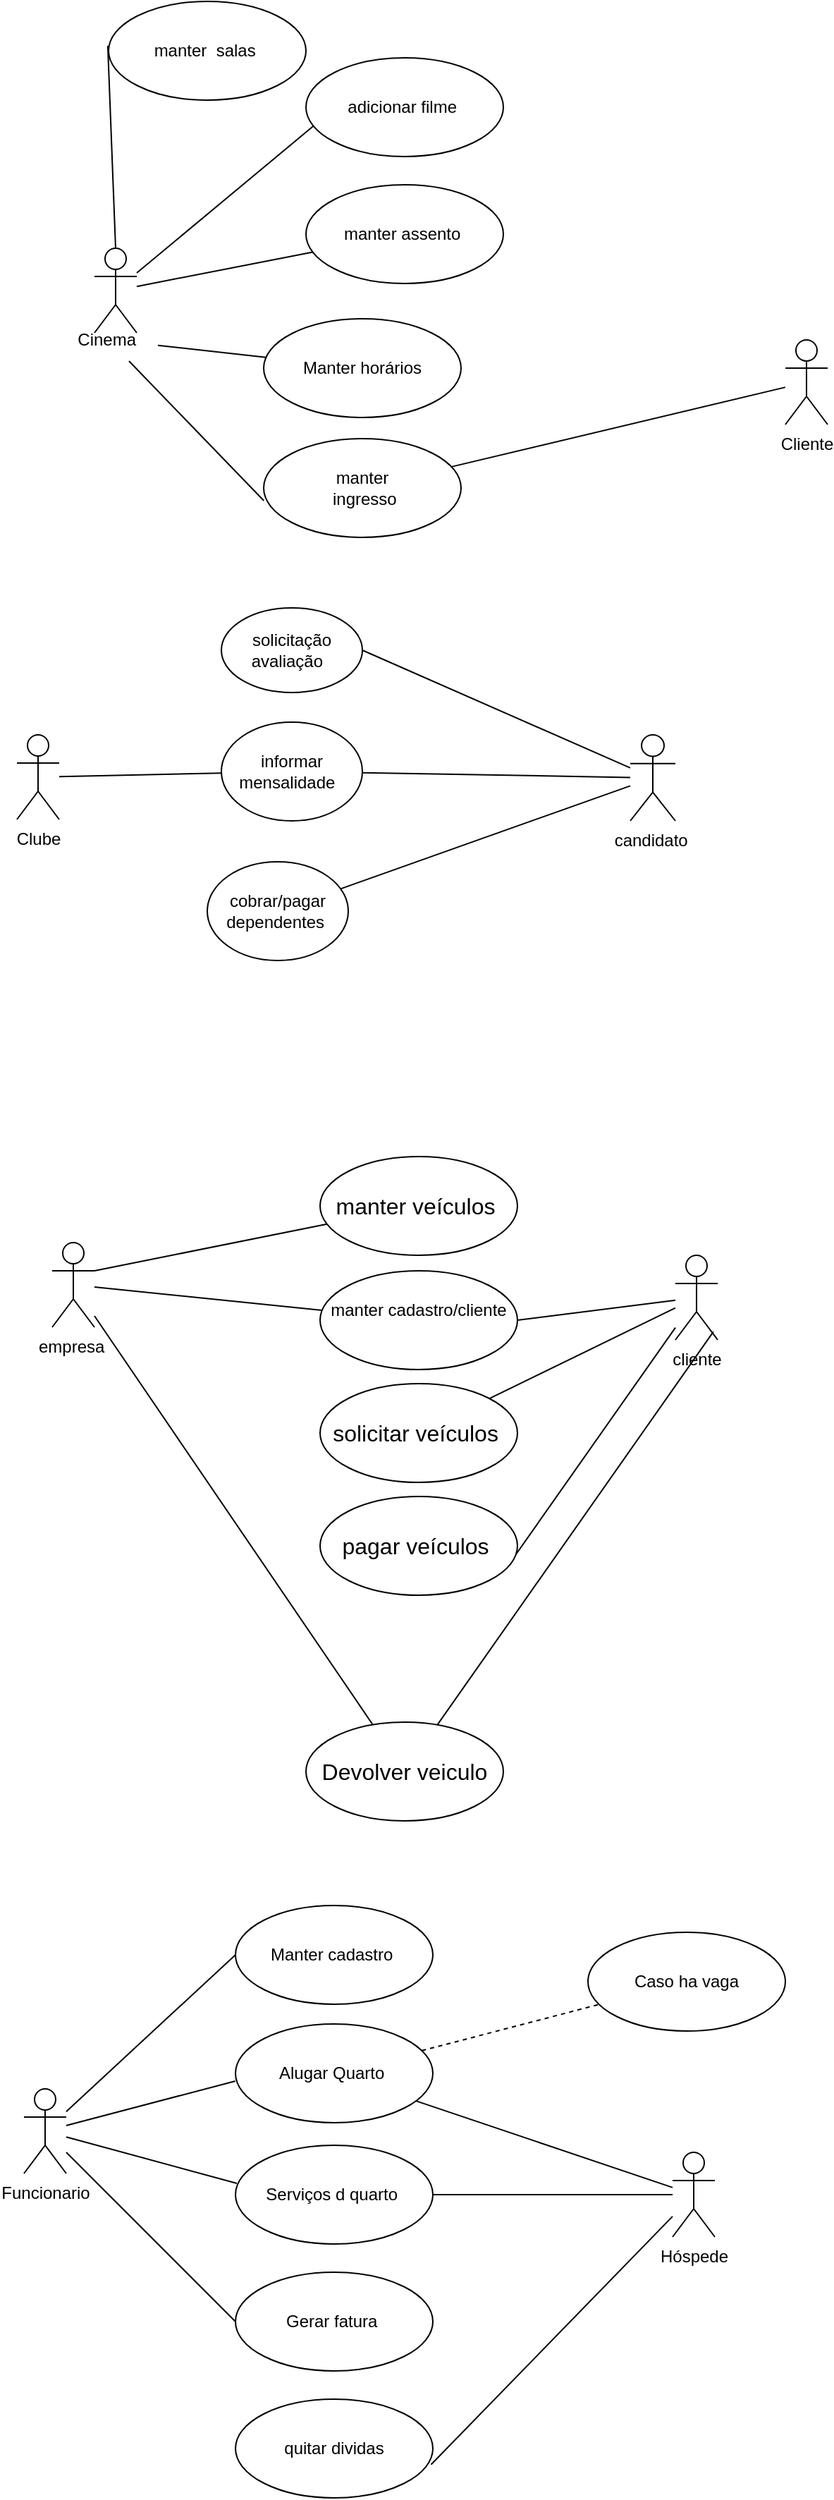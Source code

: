 <mxfile version="21.1.8" type="github">
  <diagram name="Página-1" id="BHxut6lT5W8gbGsGB4CL">
    <mxGraphModel dx="819" dy="455" grid="1" gridSize="10" guides="1" tooltips="1" connect="1" arrows="1" fold="1" page="1" pageScale="1" pageWidth="827" pageHeight="1169" math="0" shadow="0">
      <root>
        <mxCell id="0" />
        <mxCell id="1" parent="0" />
        <mxCell id="pTVxv3dGKFBiGdbo9iEP-9" style="rounded=0;orthogonalLoop=1;jettySize=auto;html=1;exitX=0.5;exitY=0;exitDx=0;exitDy=0;exitPerimeter=0;entryX=-0.004;entryY=0.45;entryDx=0;entryDy=0;entryPerimeter=0;endArrow=none;endFill=0;" parent="1" source="pTVxv3dGKFBiGdbo9iEP-1" target="pTVxv3dGKFBiGdbo9iEP-6" edge="1">
          <mxGeometry relative="1" as="geometry" />
        </mxCell>
        <mxCell id="pTVxv3dGKFBiGdbo9iEP-16" style="rounded=0;orthogonalLoop=1;jettySize=auto;html=1;entryX=0.046;entryY=0.677;entryDx=0;entryDy=0;entryPerimeter=0;endArrow=none;endFill=0;" parent="1" source="pTVxv3dGKFBiGdbo9iEP-1" target="pTVxv3dGKFBiGdbo9iEP-4" edge="1">
          <mxGeometry relative="1" as="geometry" />
        </mxCell>
        <mxCell id="pTVxv3dGKFBiGdbo9iEP-18" style="rounded=0;orthogonalLoop=1;jettySize=auto;html=1;endArrow=none;endFill=0;" parent="1" source="pTVxv3dGKFBiGdbo9iEP-1" target="pTVxv3dGKFBiGdbo9iEP-7" edge="1">
          <mxGeometry relative="1" as="geometry" />
        </mxCell>
        <mxCell id="pTVxv3dGKFBiGdbo9iEP-1" value="" style="shape=umlActor;html=1;verticalLabelPosition=bottom;verticalAlign=top;align=center;" parent="1" vertex="1">
          <mxGeometry x="80" y="525" width="30" height="60" as="geometry" />
        </mxCell>
        <mxCell id="pTVxv3dGKFBiGdbo9iEP-19" style="rounded=0;orthogonalLoop=1;jettySize=auto;html=1;endArrow=none;endFill=0;" parent="1" source="pTVxv3dGKFBiGdbo9iEP-2" target="pTVxv3dGKFBiGdbo9iEP-15" edge="1">
          <mxGeometry relative="1" as="geometry" />
        </mxCell>
        <mxCell id="pTVxv3dGKFBiGdbo9iEP-23" style="rounded=0;orthogonalLoop=1;jettySize=auto;html=1;entryX=0.001;entryY=0.629;entryDx=0;entryDy=0;entryPerimeter=0;endArrow=none;endFill=0;" parent="1" source="pTVxv3dGKFBiGdbo9iEP-2" target="pTVxv3dGKFBiGdbo9iEP-14" edge="1">
          <mxGeometry relative="1" as="geometry" />
        </mxCell>
        <mxCell id="pTVxv3dGKFBiGdbo9iEP-2" value="Cinema&amp;nbsp;" style="text;html=1;align=center;verticalAlign=middle;resizable=0;points=[];autosize=1;strokeColor=none;fillColor=none;" parent="1" vertex="1">
          <mxGeometry x="55" y="575" width="70" height="30" as="geometry" />
        </mxCell>
        <mxCell id="pTVxv3dGKFBiGdbo9iEP-4" value="adicionar filme&amp;nbsp;" style="ellipse;whiteSpace=wrap;html=1;" parent="1" vertex="1">
          <mxGeometry x="230" y="390" width="140" height="70" as="geometry" />
        </mxCell>
        <mxCell id="pTVxv3dGKFBiGdbo9iEP-6" value="manter&amp;nbsp; salas&amp;nbsp;" style="ellipse;whiteSpace=wrap;html=1;" parent="1" vertex="1">
          <mxGeometry x="90" y="350" width="140" height="70" as="geometry" />
        </mxCell>
        <mxCell id="pTVxv3dGKFBiGdbo9iEP-7" value="manter assento&amp;nbsp;" style="ellipse;whiteSpace=wrap;html=1;" parent="1" vertex="1">
          <mxGeometry x="230" y="480" width="140" height="70" as="geometry" />
        </mxCell>
        <mxCell id="pTVxv3dGKFBiGdbo9iEP-20" style="rounded=0;orthogonalLoop=1;jettySize=auto;html=1;endArrow=none;endFill=0;" parent="1" source="pTVxv3dGKFBiGdbo9iEP-13" target="pTVxv3dGKFBiGdbo9iEP-14" edge="1">
          <mxGeometry relative="1" as="geometry" />
        </mxCell>
        <mxCell id="pTVxv3dGKFBiGdbo9iEP-13" value="Cliente&lt;br&gt;" style="shape=umlActor;html=1;verticalLabelPosition=bottom;verticalAlign=top;align=center;" parent="1" vertex="1">
          <mxGeometry x="570" y="590" width="30" height="60" as="geometry" />
        </mxCell>
        <mxCell id="pTVxv3dGKFBiGdbo9iEP-14" value="manter&lt;br&gt;&amp;nbsp;ingresso" style="ellipse;whiteSpace=wrap;html=1;" parent="1" vertex="1">
          <mxGeometry x="200" y="660" width="140" height="70" as="geometry" />
        </mxCell>
        <mxCell id="pTVxv3dGKFBiGdbo9iEP-15" value="&amp;nbsp;Manter horários&amp;nbsp;" style="ellipse;whiteSpace=wrap;html=1;" parent="1" vertex="1">
          <mxGeometry x="200" y="575" width="140" height="70" as="geometry" />
        </mxCell>
        <mxCell id="Z8hfLM23q-urhoqBiWSt-5" style="rounded=0;orthogonalLoop=1;jettySize=auto;html=1;endArrow=none;endFill=0;" parent="1" source="pTVxv3dGKFBiGdbo9iEP-21" target="Z8hfLM23q-urhoqBiWSt-3" edge="1">
          <mxGeometry relative="1" as="geometry" />
        </mxCell>
        <mxCell id="pTVxv3dGKFBiGdbo9iEP-21" value="Clube" style="shape=umlActor;html=1;verticalLabelPosition=bottom;verticalAlign=top;align=center;" parent="1" vertex="1">
          <mxGeometry x="25" y="870" width="30" height="60" as="geometry" />
        </mxCell>
        <mxCell id="Z8hfLM23q-urhoqBiWSt-4" style="rounded=0;orthogonalLoop=1;jettySize=auto;html=1;entryX=1;entryY=0.5;entryDx=0;entryDy=0;strokeColor=default;endArrow=none;endFill=0;" parent="1" source="pTVxv3dGKFBiGdbo9iEP-22" target="Z8hfLM23q-urhoqBiWSt-1" edge="1">
          <mxGeometry relative="1" as="geometry" />
        </mxCell>
        <mxCell id="Z8hfLM23q-urhoqBiWSt-14" style="rounded=0;orthogonalLoop=1;jettySize=auto;html=1;endArrow=none;endFill=0;" parent="1" source="pTVxv3dGKFBiGdbo9iEP-22" target="Z8hfLM23q-urhoqBiWSt-2" edge="1">
          <mxGeometry relative="1" as="geometry" />
        </mxCell>
        <mxCell id="pTVxv3dGKFBiGdbo9iEP-22" value="candidato&amp;nbsp;" style="shape=umlActor;html=1;verticalLabelPosition=bottom;verticalAlign=top;align=center;" parent="1" vertex="1">
          <mxGeometry x="460" y="870" width="32" height="61" as="geometry" />
        </mxCell>
        <mxCell id="Z8hfLM23q-urhoqBiWSt-1" value="solicitação avaliação&amp;nbsp;&amp;nbsp;" style="ellipse;whiteSpace=wrap;html=1;" parent="1" vertex="1">
          <mxGeometry x="170" y="780" width="100" height="60" as="geometry" />
        </mxCell>
        <mxCell id="Z8hfLM23q-urhoqBiWSt-2" value="cobrar/pagar dependentes&amp;nbsp;" style="ellipse;whiteSpace=wrap;html=1;" parent="1" vertex="1">
          <mxGeometry x="160" y="960" width="100" height="70" as="geometry" />
        </mxCell>
        <mxCell id="Z8hfLM23q-urhoqBiWSt-15" style="rounded=0;orthogonalLoop=1;jettySize=auto;html=1;endArrow=none;endFill=0;" parent="1" source="Z8hfLM23q-urhoqBiWSt-3" target="pTVxv3dGKFBiGdbo9iEP-22" edge="1">
          <mxGeometry relative="1" as="geometry" />
        </mxCell>
        <mxCell id="Z8hfLM23q-urhoqBiWSt-3" value="informar mensalidade&amp;nbsp;&amp;nbsp;" style="ellipse;whiteSpace=wrap;html=1;" parent="1" vertex="1">
          <mxGeometry x="170" y="861" width="100" height="70" as="geometry" />
        </mxCell>
        <mxCell id="Z8hfLM23q-urhoqBiWSt-57" style="edgeStyle=none;curved=1;rounded=0;orthogonalLoop=1;jettySize=auto;html=1;exitX=1;exitY=0.333;exitDx=0;exitDy=0;exitPerimeter=0;fontSize=12;startSize=8;endSize=8;endArrow=none;endFill=0;" parent="1" source="Z8hfLM23q-urhoqBiWSt-9" target="Z8hfLM23q-urhoqBiWSt-19" edge="1">
          <mxGeometry relative="1" as="geometry" />
        </mxCell>
        <mxCell id="Z8hfLM23q-urhoqBiWSt-59" style="edgeStyle=none;curved=1;rounded=0;orthogonalLoop=1;jettySize=auto;html=1;fontSize=12;startSize=8;endSize=8;endArrow=none;endFill=0;" parent="1" source="Z8hfLM23q-urhoqBiWSt-9" target="Z8hfLM23q-urhoqBiWSt-12" edge="1">
          <mxGeometry relative="1" as="geometry" />
        </mxCell>
        <mxCell id="Z8hfLM23q-urhoqBiWSt-69" style="edgeStyle=none;curved=1;rounded=0;orthogonalLoop=1;jettySize=auto;html=1;fontSize=12;startSize=8;endSize=8;endArrow=none;endFill=0;" parent="1" source="Z8hfLM23q-urhoqBiWSt-9" target="Z8hfLM23q-urhoqBiWSt-66" edge="1">
          <mxGeometry relative="1" as="geometry" />
        </mxCell>
        <mxCell id="Z8hfLM23q-urhoqBiWSt-9" value="empresa&amp;nbsp;" style="shape=umlActor;html=1;verticalLabelPosition=bottom;verticalAlign=top;align=center;" parent="1" vertex="1">
          <mxGeometry x="50" y="1230" width="30" height="60" as="geometry" />
        </mxCell>
        <mxCell id="Z8hfLM23q-urhoqBiWSt-58" style="edgeStyle=none;curved=1;rounded=0;orthogonalLoop=1;jettySize=auto;html=1;entryX=1;entryY=0.5;entryDx=0;entryDy=0;fontSize=12;startSize=8;endSize=8;endArrow=none;endFill=0;" parent="1" source="Z8hfLM23q-urhoqBiWSt-11" target="Z8hfLM23q-urhoqBiWSt-12" edge="1">
          <mxGeometry relative="1" as="geometry" />
        </mxCell>
        <mxCell id="Z8hfLM23q-urhoqBiWSt-60" style="edgeStyle=none;curved=1;rounded=0;orthogonalLoop=1;jettySize=auto;html=1;fontSize=12;startSize=8;endSize=8;endArrow=none;endFill=0;" parent="1" source="Z8hfLM23q-urhoqBiWSt-11" target="Z8hfLM23q-urhoqBiWSt-20" edge="1">
          <mxGeometry relative="1" as="geometry" />
        </mxCell>
        <mxCell id="Z8hfLM23q-urhoqBiWSt-61" style="edgeStyle=none;curved=1;rounded=0;orthogonalLoop=1;jettySize=auto;html=1;entryX=0.982;entryY=0.616;entryDx=0;entryDy=0;entryPerimeter=0;fontSize=12;startSize=8;endSize=8;endArrow=none;endFill=0;" parent="1" source="Z8hfLM23q-urhoqBiWSt-11" target="Z8hfLM23q-urhoqBiWSt-21" edge="1">
          <mxGeometry relative="1" as="geometry" />
        </mxCell>
        <mxCell id="Z8hfLM23q-urhoqBiWSt-11" value="cliente&lt;br&gt;" style="shape=umlActor;html=1;verticalLabelPosition=bottom;verticalAlign=top;align=center;" parent="1" vertex="1">
          <mxGeometry x="492" y="1239" width="30" height="60" as="geometry" />
        </mxCell>
        <mxCell id="Z8hfLM23q-urhoqBiWSt-12" value="manter cadastro/cliente&lt;br&gt;&amp;nbsp;" style="ellipse;whiteSpace=wrap;html=1;" parent="1" vertex="1">
          <mxGeometry x="240" y="1250" width="140" height="70" as="geometry" />
        </mxCell>
        <mxCell id="Z8hfLM23q-urhoqBiWSt-19" value="manter veículos&amp;nbsp;" style="ellipse;whiteSpace=wrap;html=1;fontSize=16;" parent="1" vertex="1">
          <mxGeometry x="240" y="1169" width="140" height="70" as="geometry" />
        </mxCell>
        <mxCell id="Z8hfLM23q-urhoqBiWSt-20" value="solicitar veículos&amp;nbsp;" style="ellipse;whiteSpace=wrap;html=1;fontSize=16;" parent="1" vertex="1">
          <mxGeometry x="240" y="1330" width="140" height="70" as="geometry" />
        </mxCell>
        <mxCell id="Z8hfLM23q-urhoqBiWSt-21" value="pagar veículos&amp;nbsp;" style="ellipse;whiteSpace=wrap;html=1;fontSize=16;" parent="1" vertex="1">
          <mxGeometry x="240" y="1410" width="140" height="70" as="geometry" />
        </mxCell>
        <mxCell id="Z8hfLM23q-urhoqBiWSt-68" style="edgeStyle=none;curved=1;rounded=0;orthogonalLoop=1;jettySize=auto;html=1;entryX=0.898;entryY=0.903;entryDx=0;entryDy=0;entryPerimeter=0;fontSize=12;startSize=8;endSize=8;endArrow=none;endFill=0;" parent="1" source="Z8hfLM23q-urhoqBiWSt-66" target="Z8hfLM23q-urhoqBiWSt-11" edge="1">
          <mxGeometry relative="1" as="geometry" />
        </mxCell>
        <mxCell id="Z8hfLM23q-urhoqBiWSt-66" value="Devolver veiculo" style="ellipse;whiteSpace=wrap;html=1;fontSize=16;" parent="1" vertex="1">
          <mxGeometry x="230" y="1570" width="140" height="70" as="geometry" />
        </mxCell>
        <mxCell id="4B74AP-gZ9JsfAsoCEPU-7" style="rounded=0;orthogonalLoop=1;jettySize=auto;html=1;entryX=0;entryY=0.5;entryDx=0;entryDy=0;endArrow=none;endFill=0;" edge="1" parent="1" source="yGlR2LKViZ0DTBQ7KK-0-1" target="4B74AP-gZ9JsfAsoCEPU-1">
          <mxGeometry relative="1" as="geometry" />
        </mxCell>
        <mxCell id="4B74AP-gZ9JsfAsoCEPU-9" style="rounded=0;orthogonalLoop=1;jettySize=auto;html=1;entryX=0.007;entryY=0.386;entryDx=0;entryDy=0;entryPerimeter=0;endArrow=none;endFill=0;" edge="1" parent="1" source="yGlR2LKViZ0DTBQ7KK-0-1" target="4B74AP-gZ9JsfAsoCEPU-2">
          <mxGeometry relative="1" as="geometry" />
        </mxCell>
        <mxCell id="4B74AP-gZ9JsfAsoCEPU-10" style="rounded=0;orthogonalLoop=1;jettySize=auto;html=1;entryX=0;entryY=0.5;entryDx=0;entryDy=0;endArrow=none;endFill=0;" edge="1" parent="1" source="yGlR2LKViZ0DTBQ7KK-0-1" target="4B74AP-gZ9JsfAsoCEPU-4">
          <mxGeometry relative="1" as="geometry" />
        </mxCell>
        <mxCell id="4B74AP-gZ9JsfAsoCEPU-16" style="rounded=0;orthogonalLoop=1;jettySize=auto;html=1;entryX=-0.001;entryY=0.578;entryDx=0;entryDy=0;entryPerimeter=0;endArrow=none;endFill=0;" edge="1" parent="1" source="yGlR2LKViZ0DTBQ7KK-0-1" target="yGlR2LKViZ0DTBQ7KK-0-2">
          <mxGeometry relative="1" as="geometry" />
        </mxCell>
        <mxCell id="yGlR2LKViZ0DTBQ7KK-0-1" value="&lt;font style=&quot;vertical-align: inherit;&quot;&gt;&lt;font style=&quot;vertical-align: inherit;&quot;&gt;&lt;font style=&quot;vertical-align: inherit;&quot;&gt;&lt;font style=&quot;vertical-align: inherit;&quot;&gt;Funcionario&lt;br&gt;&lt;br&gt;&lt;/font&gt;&lt;/font&gt;&lt;/font&gt;&lt;/font&gt;" style="shape=umlActor;html=1;verticalLabelPosition=bottom;verticalAlign=top;align=center;" parent="1" vertex="1">
          <mxGeometry x="30" y="1830" width="30" height="60" as="geometry" />
        </mxCell>
        <mxCell id="yGlR2LKViZ0DTBQ7KK-0-2" value="Alugar Quarto&amp;nbsp;" style="ellipse;whiteSpace=wrap;html=1;" parent="1" vertex="1">
          <mxGeometry x="180" y="1784" width="140" height="70" as="geometry" />
        </mxCell>
        <mxCell id="yGlR2LKViZ0DTBQ7KK-0-3" value="Caso ha vaga" style="ellipse;whiteSpace=wrap;html=1;" parent="1" vertex="1">
          <mxGeometry x="430" y="1719" width="140" height="70" as="geometry" />
        </mxCell>
        <mxCell id="4B74AP-gZ9JsfAsoCEPU-1" value="Manter cadastro&amp;nbsp;" style="ellipse;whiteSpace=wrap;html=1;" vertex="1" parent="1">
          <mxGeometry x="180" y="1700" width="140" height="70" as="geometry" />
        </mxCell>
        <mxCell id="4B74AP-gZ9JsfAsoCEPU-2" value="Serviços d quarto&amp;nbsp;" style="ellipse;whiteSpace=wrap;html=1;" vertex="1" parent="1">
          <mxGeometry x="180" y="1870" width="140" height="70" as="geometry" />
        </mxCell>
        <mxCell id="4B74AP-gZ9JsfAsoCEPU-4" value="Gerar fatura&amp;nbsp;" style="ellipse;whiteSpace=wrap;html=1;" vertex="1" parent="1">
          <mxGeometry x="180" y="1960" width="140" height="70" as="geometry" />
        </mxCell>
        <mxCell id="4B74AP-gZ9JsfAsoCEPU-5" value="&lt;font style=&quot;vertical-align: inherit;&quot;&gt;&lt;font style=&quot;vertical-align: inherit;&quot;&gt;quitar dividas&lt;/font&gt;&lt;/font&gt;" style="ellipse;whiteSpace=wrap;html=1;" vertex="1" parent="1">
          <mxGeometry x="180" y="2050" width="140" height="70" as="geometry" />
        </mxCell>
        <mxCell id="4B74AP-gZ9JsfAsoCEPU-6" value="" style="endArrow=none;dashed=1;html=1;rounded=0;" edge="1" parent="1" source="yGlR2LKViZ0DTBQ7KK-0-2" target="yGlR2LKViZ0DTBQ7KK-0-3">
          <mxGeometry width="50" height="50" relative="1" as="geometry">
            <mxPoint x="320" y="1740" as="sourcePoint" />
            <mxPoint x="370" y="1690" as="targetPoint" />
          </mxGeometry>
        </mxCell>
        <mxCell id="4B74AP-gZ9JsfAsoCEPU-13" style="rounded=0;orthogonalLoop=1;jettySize=auto;html=1;entryX=0.991;entryY=0.663;entryDx=0;entryDy=0;entryPerimeter=0;endArrow=none;endFill=0;" edge="1" parent="1" source="4B74AP-gZ9JsfAsoCEPU-12" target="4B74AP-gZ9JsfAsoCEPU-5">
          <mxGeometry relative="1" as="geometry" />
        </mxCell>
        <mxCell id="4B74AP-gZ9JsfAsoCEPU-14" style="rounded=0;orthogonalLoop=1;jettySize=auto;html=1;endArrow=none;endFill=0;" edge="1" parent="1" source="4B74AP-gZ9JsfAsoCEPU-12" target="yGlR2LKViZ0DTBQ7KK-0-2">
          <mxGeometry relative="1" as="geometry" />
        </mxCell>
        <mxCell id="4B74AP-gZ9JsfAsoCEPU-15" style="edgeStyle=orthogonalEdgeStyle;rounded=0;orthogonalLoop=1;jettySize=auto;html=1;endArrow=none;endFill=0;" edge="1" parent="1" source="4B74AP-gZ9JsfAsoCEPU-12" target="4B74AP-gZ9JsfAsoCEPU-2">
          <mxGeometry relative="1" as="geometry" />
        </mxCell>
        <mxCell id="4B74AP-gZ9JsfAsoCEPU-12" value="&lt;font style=&quot;vertical-align: inherit;&quot;&gt;&lt;font style=&quot;vertical-align: inherit;&quot;&gt;Hóspede&lt;/font&gt;&lt;/font&gt;" style="shape=umlActor;html=1;verticalLabelPosition=bottom;verticalAlign=top;align=center;" vertex="1" parent="1">
          <mxGeometry x="490" y="1875" width="30" height="60" as="geometry" />
        </mxCell>
      </root>
    </mxGraphModel>
  </diagram>
</mxfile>
